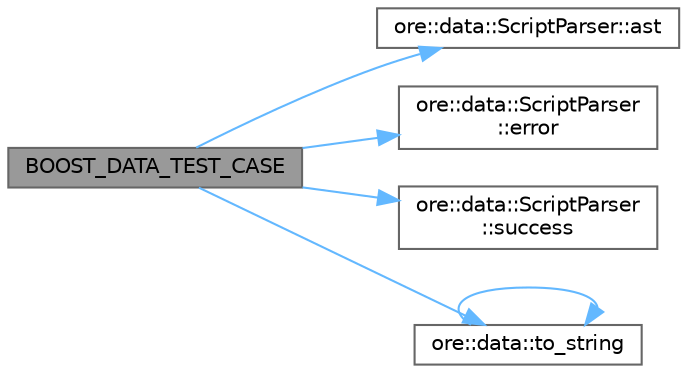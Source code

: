 digraph "BOOST_DATA_TEST_CASE"
{
 // INTERACTIVE_SVG=YES
 // LATEX_PDF_SIZE
  bgcolor="transparent";
  edge [fontname=Helvetica,fontsize=10,labelfontname=Helvetica,labelfontsize=10];
  node [fontname=Helvetica,fontsize=10,shape=box,height=0.2,width=0.4];
  rankdir="LR";
  Node1 [label="BOOST_DATA_TEST_CASE",height=0.2,width=0.4,color="gray40", fillcolor="grey60", style="filled", fontcolor="black",tooltip=" "];
  Node1 -> Node2 [color="steelblue1",style="solid"];
  Node2 [label="ore::data::ScriptParser::ast",height=0.2,width=0.4,color="grey40", fillcolor="white", style="filled",URL="$classore_1_1data_1_1_script_parser.html#a129afe41ce2fef8210a948f44f460980",tooltip=" "];
  Node1 -> Node3 [color="steelblue1",style="solid"];
  Node3 [label="ore::data::ScriptParser\l::error",height=0.2,width=0.4,color="grey40", fillcolor="white", style="filled",URL="$classore_1_1data_1_1_script_parser.html#a2cb7655ade7560029883cf677976debb",tooltip=" "];
  Node1 -> Node4 [color="steelblue1",style="solid"];
  Node4 [label="ore::data::ScriptParser\l::success",height=0.2,width=0.4,color="grey40", fillcolor="white", style="filled",URL="$classore_1_1data_1_1_script_parser.html#adaf0969c75c4ad538e5f2a89dac8ac98",tooltip=" "];
  Node1 -> Node5 [color="steelblue1",style="solid"];
  Node5 [label="ore::data::to_string",height=0.2,width=0.4,color="grey40", fillcolor="white", style="filled",URL="$namespaceore_1_1data.html#a86651dfeb5c18ee891f7a4734d8cf455",tooltip=" "];
  Node5 -> Node5 [color="steelblue1",style="solid"];
}
